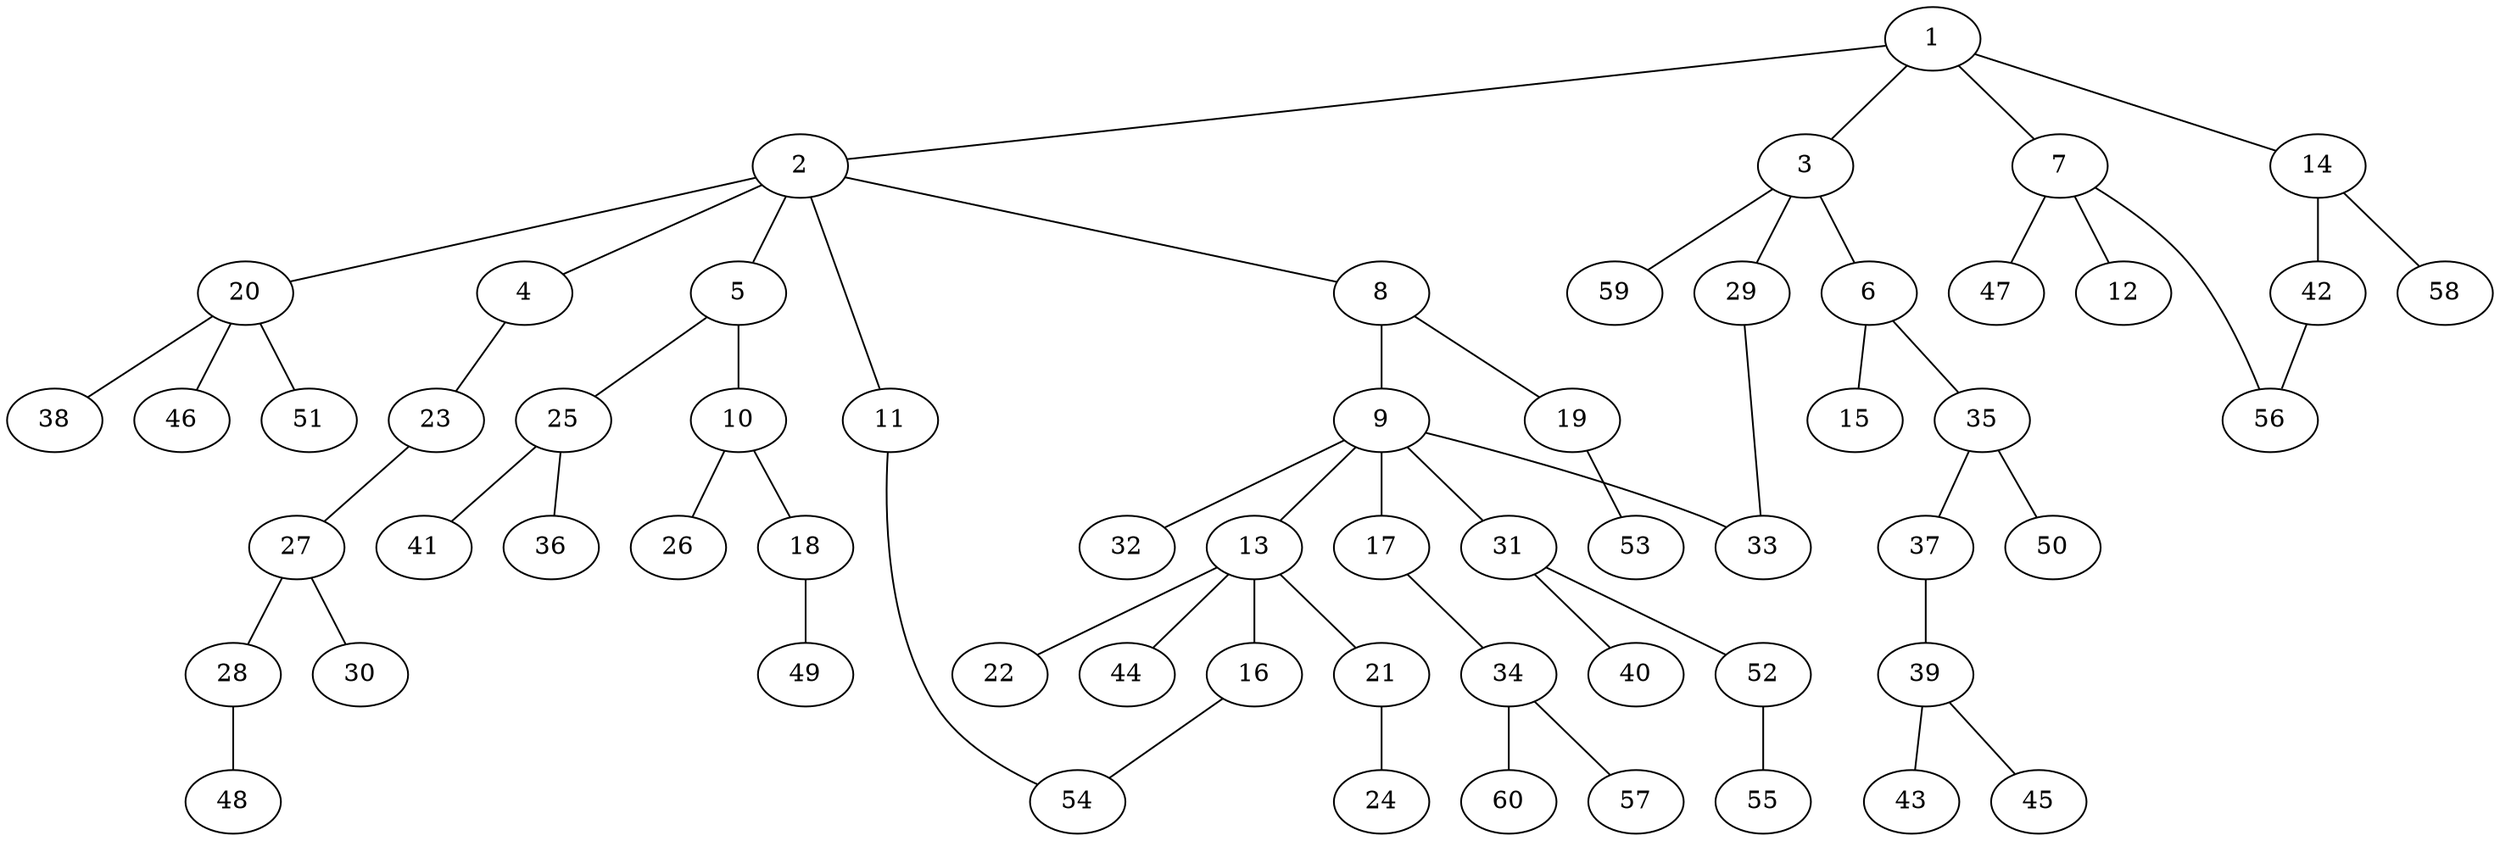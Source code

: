 graph graphname {1--2
1--3
1--7
1--14
2--4
2--5
2--8
2--11
2--20
3--6
3--29
3--59
4--23
5--10
5--25
6--15
6--35
7--12
7--47
7--56
8--9
8--19
9--13
9--17
9--31
9--32
9--33
10--18
10--26
11--54
13--16
13--21
13--22
13--44
14--42
14--58
16--54
17--34
18--49
19--53
20--38
20--46
20--51
21--24
23--27
25--36
25--41
27--28
27--30
28--48
29--33
31--40
31--52
34--57
34--60
35--37
35--50
37--39
39--43
39--45
42--56
52--55
}